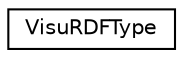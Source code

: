 digraph "Graphical Class Hierarchy"
{
  edge [fontname="Helvetica",fontsize="10",labelfontname="Helvetica",labelfontsize="10"];
  node [fontname="Helvetica",fontsize="10",shape=record];
  rankdir="LR";
  Node1 [label="VisuRDFType",height=0.2,width=0.4,color="black", fillcolor="white", style="filled",URL="$class_visu_r_d_f_type.html"];
}
